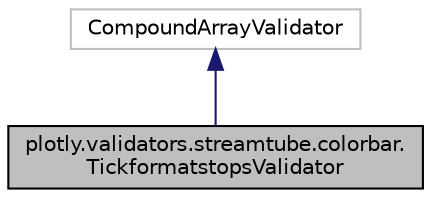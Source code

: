 digraph "plotly.validators.streamtube.colorbar.TickformatstopsValidator"
{
 // LATEX_PDF_SIZE
  edge [fontname="Helvetica",fontsize="10",labelfontname="Helvetica",labelfontsize="10"];
  node [fontname="Helvetica",fontsize="10",shape=record];
  Node1 [label="plotly.validators.streamtube.colorbar.\lTickformatstopsValidator",height=0.2,width=0.4,color="black", fillcolor="grey75", style="filled", fontcolor="black",tooltip=" "];
  Node2 -> Node1 [dir="back",color="midnightblue",fontsize="10",style="solid",fontname="Helvetica"];
  Node2 [label="CompoundArrayValidator",height=0.2,width=0.4,color="grey75", fillcolor="white", style="filled",tooltip=" "];
}
